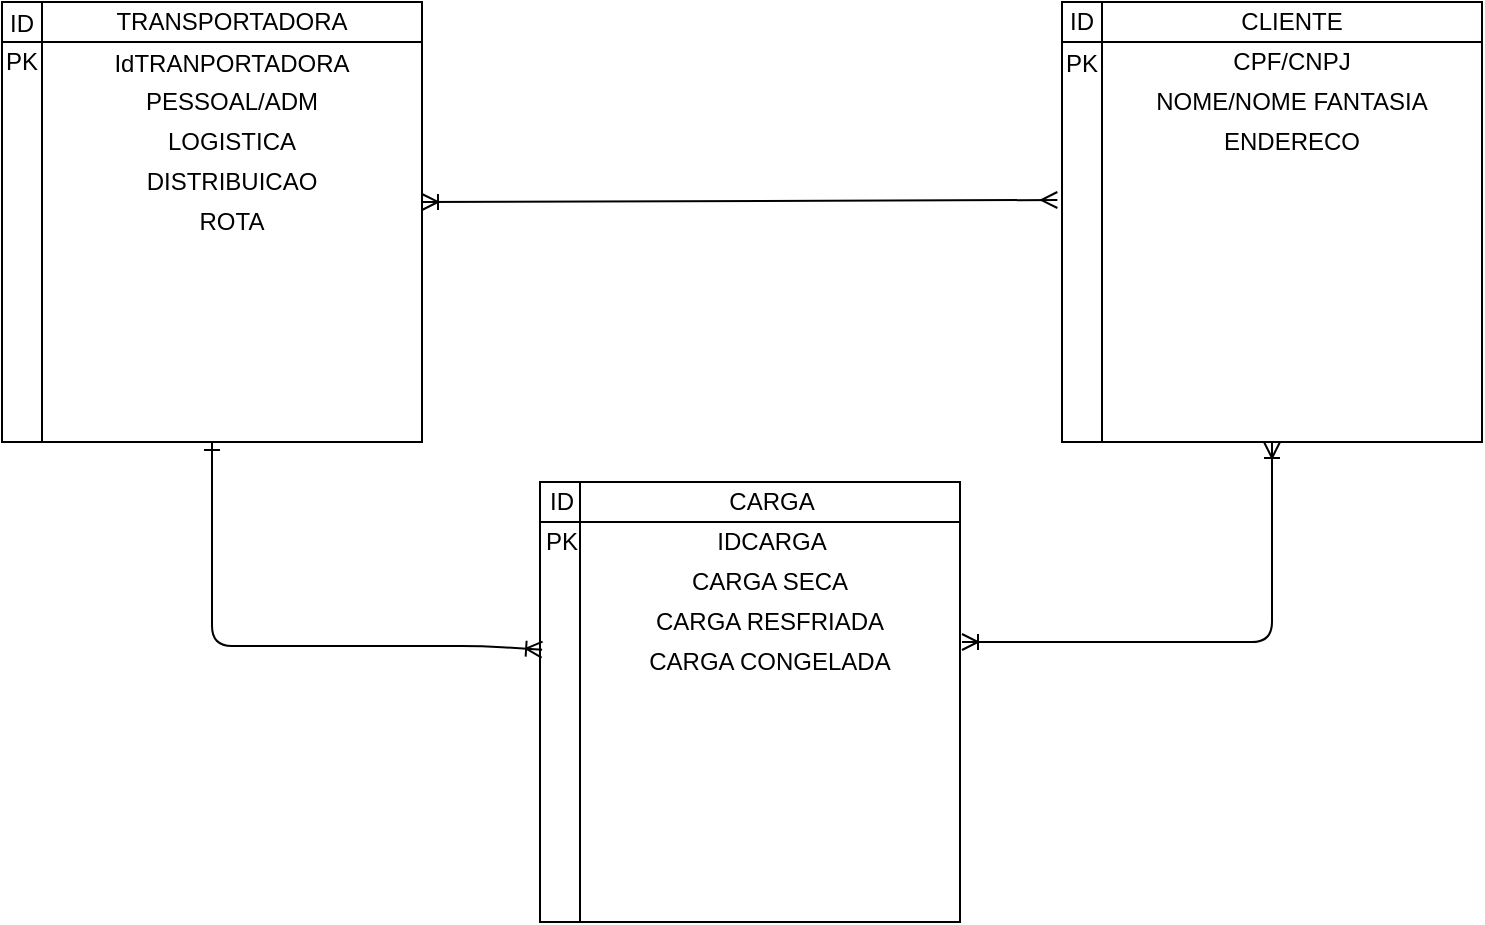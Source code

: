 <mxfile version="14.8.0" type="github"><diagram id="VBJCuMu9egnCtVvKWZtQ" name="Page-1"><mxGraphModel dx="1038" dy="547" grid="1" gridSize="10" guides="1" tooltips="1" connect="1" arrows="1" fold="1" page="1" pageScale="1" pageWidth="827" pageHeight="1169" math="0" shadow="0"><root><mxCell id="0"/><mxCell id="1" parent="0"/><mxCell id="HjF5E0amgg0lBVDoD_IK-10" value="" style="shape=internalStorage;whiteSpace=wrap;html=1;backgroundOutline=1;" vertex="1" parent="1"><mxGeometry x="40" y="40" width="210" height="220" as="geometry"/></mxCell><mxCell id="HjF5E0amgg0lBVDoD_IK-11" value="" style="shape=internalStorage;whiteSpace=wrap;html=1;backgroundOutline=1;" vertex="1" parent="1"><mxGeometry x="309" y="280" width="210" height="220" as="geometry"/></mxCell><mxCell id="HjF5E0amgg0lBVDoD_IK-12" value="" style="shape=internalStorage;whiteSpace=wrap;html=1;backgroundOutline=1;" vertex="1" parent="1"><mxGeometry x="570" y="40" width="210" height="220" as="geometry"/></mxCell><mxCell id="HjF5E0amgg0lBVDoD_IK-13" value="TRANSPORTADORA" style="text;html=1;strokeColor=none;fillColor=none;align=center;verticalAlign=middle;whiteSpace=wrap;rounded=0;" vertex="1" parent="1"><mxGeometry x="60" y="40" width="190" height="20" as="geometry"/></mxCell><mxCell id="HjF5E0amgg0lBVDoD_IK-14" value="CARGA" style="text;html=1;strokeColor=none;fillColor=none;align=center;verticalAlign=middle;whiteSpace=wrap;rounded=0;" vertex="1" parent="1"><mxGeometry x="330" y="280" width="190" height="20" as="geometry"/></mxCell><mxCell id="HjF5E0amgg0lBVDoD_IK-15" value="CLIENTE" style="text;html=1;strokeColor=none;fillColor=none;align=center;verticalAlign=middle;whiteSpace=wrap;rounded=0;" vertex="1" parent="1"><mxGeometry x="590" y="40" width="190" height="20" as="geometry"/></mxCell><mxCell id="HjF5E0amgg0lBVDoD_IK-16" value="ID" style="text;html=1;strokeColor=none;fillColor=none;align=center;verticalAlign=middle;whiteSpace=wrap;rounded=0;" vertex="1" parent="1"><mxGeometry x="40" y="41" width="20" height="20" as="geometry"/></mxCell><mxCell id="HjF5E0amgg0lBVDoD_IK-17" value="ID" style="text;html=1;strokeColor=none;fillColor=none;align=center;verticalAlign=middle;whiteSpace=wrap;rounded=0;" vertex="1" parent="1"><mxGeometry x="570" y="40" width="20" height="20" as="geometry"/></mxCell><mxCell id="HjF5E0amgg0lBVDoD_IK-18" value="ID" style="text;html=1;strokeColor=none;fillColor=none;align=center;verticalAlign=middle;whiteSpace=wrap;rounded=0;" vertex="1" parent="1"><mxGeometry x="310" y="280" width="20" height="20" as="geometry"/></mxCell><mxCell id="HjF5E0amgg0lBVDoD_IK-19" value="PESSOAL/ADM" style="text;html=1;strokeColor=none;fillColor=none;align=center;verticalAlign=middle;whiteSpace=wrap;rounded=0;" vertex="1" parent="1"><mxGeometry x="60" y="80" width="190" height="20" as="geometry"/></mxCell><mxCell id="HjF5E0amgg0lBVDoD_IK-20" value="LOGISTICA" style="text;html=1;strokeColor=none;fillColor=none;align=center;verticalAlign=middle;whiteSpace=wrap;rounded=0;" vertex="1" parent="1"><mxGeometry x="60" y="100" width="190" height="20" as="geometry"/></mxCell><mxCell id="HjF5E0amgg0lBVDoD_IK-21" value="DISTRIBUICAO" style="text;html=1;strokeColor=none;fillColor=none;align=center;verticalAlign=middle;whiteSpace=wrap;rounded=0;" vertex="1" parent="1"><mxGeometry x="60" y="120" width="190" height="20" as="geometry"/></mxCell><mxCell id="HjF5E0amgg0lBVDoD_IK-22" value="ROTA" style="text;html=1;strokeColor=none;fillColor=none;align=center;verticalAlign=middle;whiteSpace=wrap;rounded=0;" vertex="1" parent="1"><mxGeometry x="60" y="140" width="190" height="20" as="geometry"/></mxCell><mxCell id="HjF5E0amgg0lBVDoD_IK-23" value="CARGA SECA" style="text;html=1;strokeColor=none;fillColor=none;align=center;verticalAlign=middle;whiteSpace=wrap;rounded=0;" vertex="1" parent="1"><mxGeometry x="329" y="320" width="190" height="20" as="geometry"/></mxCell><mxCell id="HjF5E0amgg0lBVDoD_IK-24" value="CARGA RESFRIADA" style="text;html=1;strokeColor=none;fillColor=none;align=center;verticalAlign=middle;whiteSpace=wrap;rounded=0;" vertex="1" parent="1"><mxGeometry x="329" y="340" width="190" height="20" as="geometry"/></mxCell><mxCell id="HjF5E0amgg0lBVDoD_IK-25" value="CARGA CONGELADA" style="text;html=1;strokeColor=none;fillColor=none;align=center;verticalAlign=middle;whiteSpace=wrap;rounded=0;" vertex="1" parent="1"><mxGeometry x="329" y="360" width="190" height="20" as="geometry"/></mxCell><mxCell id="HjF5E0amgg0lBVDoD_IK-26" value="CPF/CNPJ" style="text;html=1;strokeColor=none;fillColor=none;align=center;verticalAlign=middle;whiteSpace=wrap;rounded=0;" vertex="1" parent="1"><mxGeometry x="590" y="60" width="190" height="20" as="geometry"/></mxCell><mxCell id="HjF5E0amgg0lBVDoD_IK-27" value="NOME/NOME FANTASIA" style="text;html=1;strokeColor=none;fillColor=none;align=center;verticalAlign=middle;whiteSpace=wrap;rounded=0;" vertex="1" parent="1"><mxGeometry x="590" y="80" width="190" height="20" as="geometry"/></mxCell><mxCell id="HjF5E0amgg0lBVDoD_IK-28" value="ENDERECO" style="text;html=1;strokeColor=none;fillColor=none;align=center;verticalAlign=middle;whiteSpace=wrap;rounded=0;" vertex="1" parent="1"><mxGeometry x="590" y="100" width="190" height="20" as="geometry"/></mxCell><mxCell id="HjF5E0amgg0lBVDoD_IK-32" value="" style="endArrow=ERoneToMany;startArrow=ERoneToMany;html=1;startFill=0;endFill=0;entryX=0.5;entryY=1;entryDx=0;entryDy=0;" edge="1" parent="1" target="HjF5E0amgg0lBVDoD_IK-12"><mxGeometry width="50" height="50" relative="1" as="geometry"><mxPoint x="520" y="360" as="sourcePoint"/><mxPoint x="580" y="270" as="targetPoint"/><Array as="points"><mxPoint x="675" y="360"/></Array></mxGeometry></mxCell><mxCell id="HjF5E0amgg0lBVDoD_IK-33" value="" style="endArrow=ERmany;startArrow=ERoneToMany;html=1;startFill=0;endFill=0;entryX=-0.011;entryY=0.45;entryDx=0;entryDy=0;entryPerimeter=0;exitX=1;exitY=1;exitDx=0;exitDy=0;" edge="1" parent="1" source="HjF5E0amgg0lBVDoD_IK-21" target="HjF5E0amgg0lBVDoD_IK-12"><mxGeometry width="50" height="50" relative="1" as="geometry"><mxPoint x="260" y="139" as="sourcePoint"/><mxPoint x="430" y="120" as="targetPoint"/></mxGeometry></mxCell><mxCell id="HjF5E0amgg0lBVDoD_IK-34" value="" style="endArrow=ERone;startArrow=ERoneToMany;html=1;startFill=0;endFill=0;exitX=0.005;exitY=0.381;exitDx=0;exitDy=0;exitPerimeter=0;" edge="1" parent="1" source="HjF5E0amgg0lBVDoD_IK-11" target="HjF5E0amgg0lBVDoD_IK-10"><mxGeometry width="50" height="50" relative="1" as="geometry"><mxPoint x="270" y="400" as="sourcePoint"/><mxPoint x="180" y="300" as="targetPoint"/><Array as="points"><mxPoint x="280" y="362"/><mxPoint x="145" y="362"/></Array></mxGeometry></mxCell><mxCell id="HjF5E0amgg0lBVDoD_IK-36" value="PK" style="text;html=1;strokeColor=none;fillColor=none;align=center;verticalAlign=middle;whiteSpace=wrap;rounded=0;" vertex="1" parent="1"><mxGeometry x="40" y="60" width="20" height="20" as="geometry"/></mxCell><mxCell id="HjF5E0amgg0lBVDoD_IK-37" value="PK" style="text;html=1;strokeColor=none;fillColor=none;align=center;verticalAlign=middle;whiteSpace=wrap;rounded=0;" vertex="1" parent="1"><mxGeometry x="310" y="300" width="20" height="20" as="geometry"/></mxCell><mxCell id="HjF5E0amgg0lBVDoD_IK-38" value="PK" style="text;html=1;strokeColor=none;fillColor=none;align=center;verticalAlign=middle;whiteSpace=wrap;rounded=0;" vertex="1" parent="1"><mxGeometry x="570" y="61" width="20" height="20" as="geometry"/></mxCell><mxCell id="HjF5E0amgg0lBVDoD_IK-41" value="IDCARGA" style="text;html=1;strokeColor=none;fillColor=none;align=center;verticalAlign=middle;whiteSpace=wrap;rounded=0;" vertex="1" parent="1"><mxGeometry x="330" y="300" width="190" height="20" as="geometry"/></mxCell><mxCell id="HjF5E0amgg0lBVDoD_IK-43" value="IdTRANPORTADORA" style="text;html=1;strokeColor=none;fillColor=none;align=center;verticalAlign=middle;whiteSpace=wrap;rounded=0;" vertex="1" parent="1"><mxGeometry x="60" y="61" width="190" height="20" as="geometry"/></mxCell></root></mxGraphModel></diagram></mxfile>